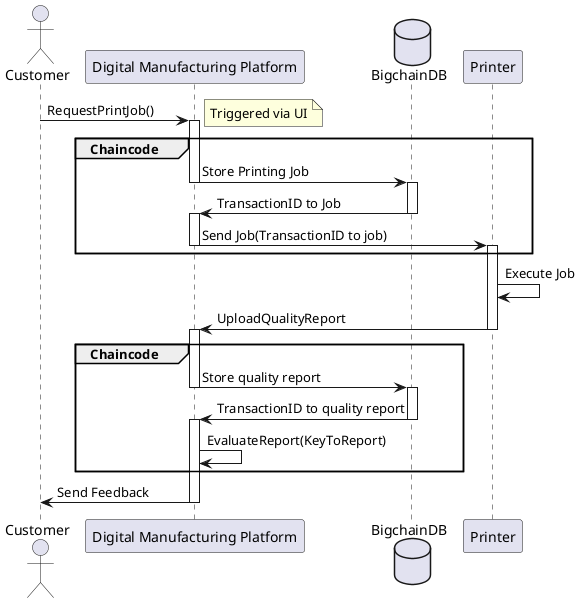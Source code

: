 @startuml Process
actor Customer
participant "Digital Manufacturing Platform" as DMP
database BigchainDB

Customer -> DMP: RequestPrintJob()
activate DMP
note right: Triggered via UI
group Chaincode
    DMP -> BigchainDB: Store Printing Job
    deactivate DMP
    activate BigchainDB
    BigchainDB -> DMP: TransactionID to Job
    deactivate BigchainDB
    activate DMP
    DMP -> Printer: Send Job(TransactionID to job)
    deactivate DMP
    activate Printer
    
end
Printer -> Printer: Execute Job
Printer -> DMP: UploadQualityReport
deactivate Printer
activate DMP
group Chaincode
    DMP -> BigchainDB: Store quality report
    deactivate DMP
    activate BigchainDB
    BigchainDB -> DMP: TransactionID to quality report

    deactivate BigchainDB
    activate DMP
    DMP -> DMP: EvaluateReport(KeyToReport)
end
    DMP-> Customer: Send Feedback
    deactivate DMP
@enduml
